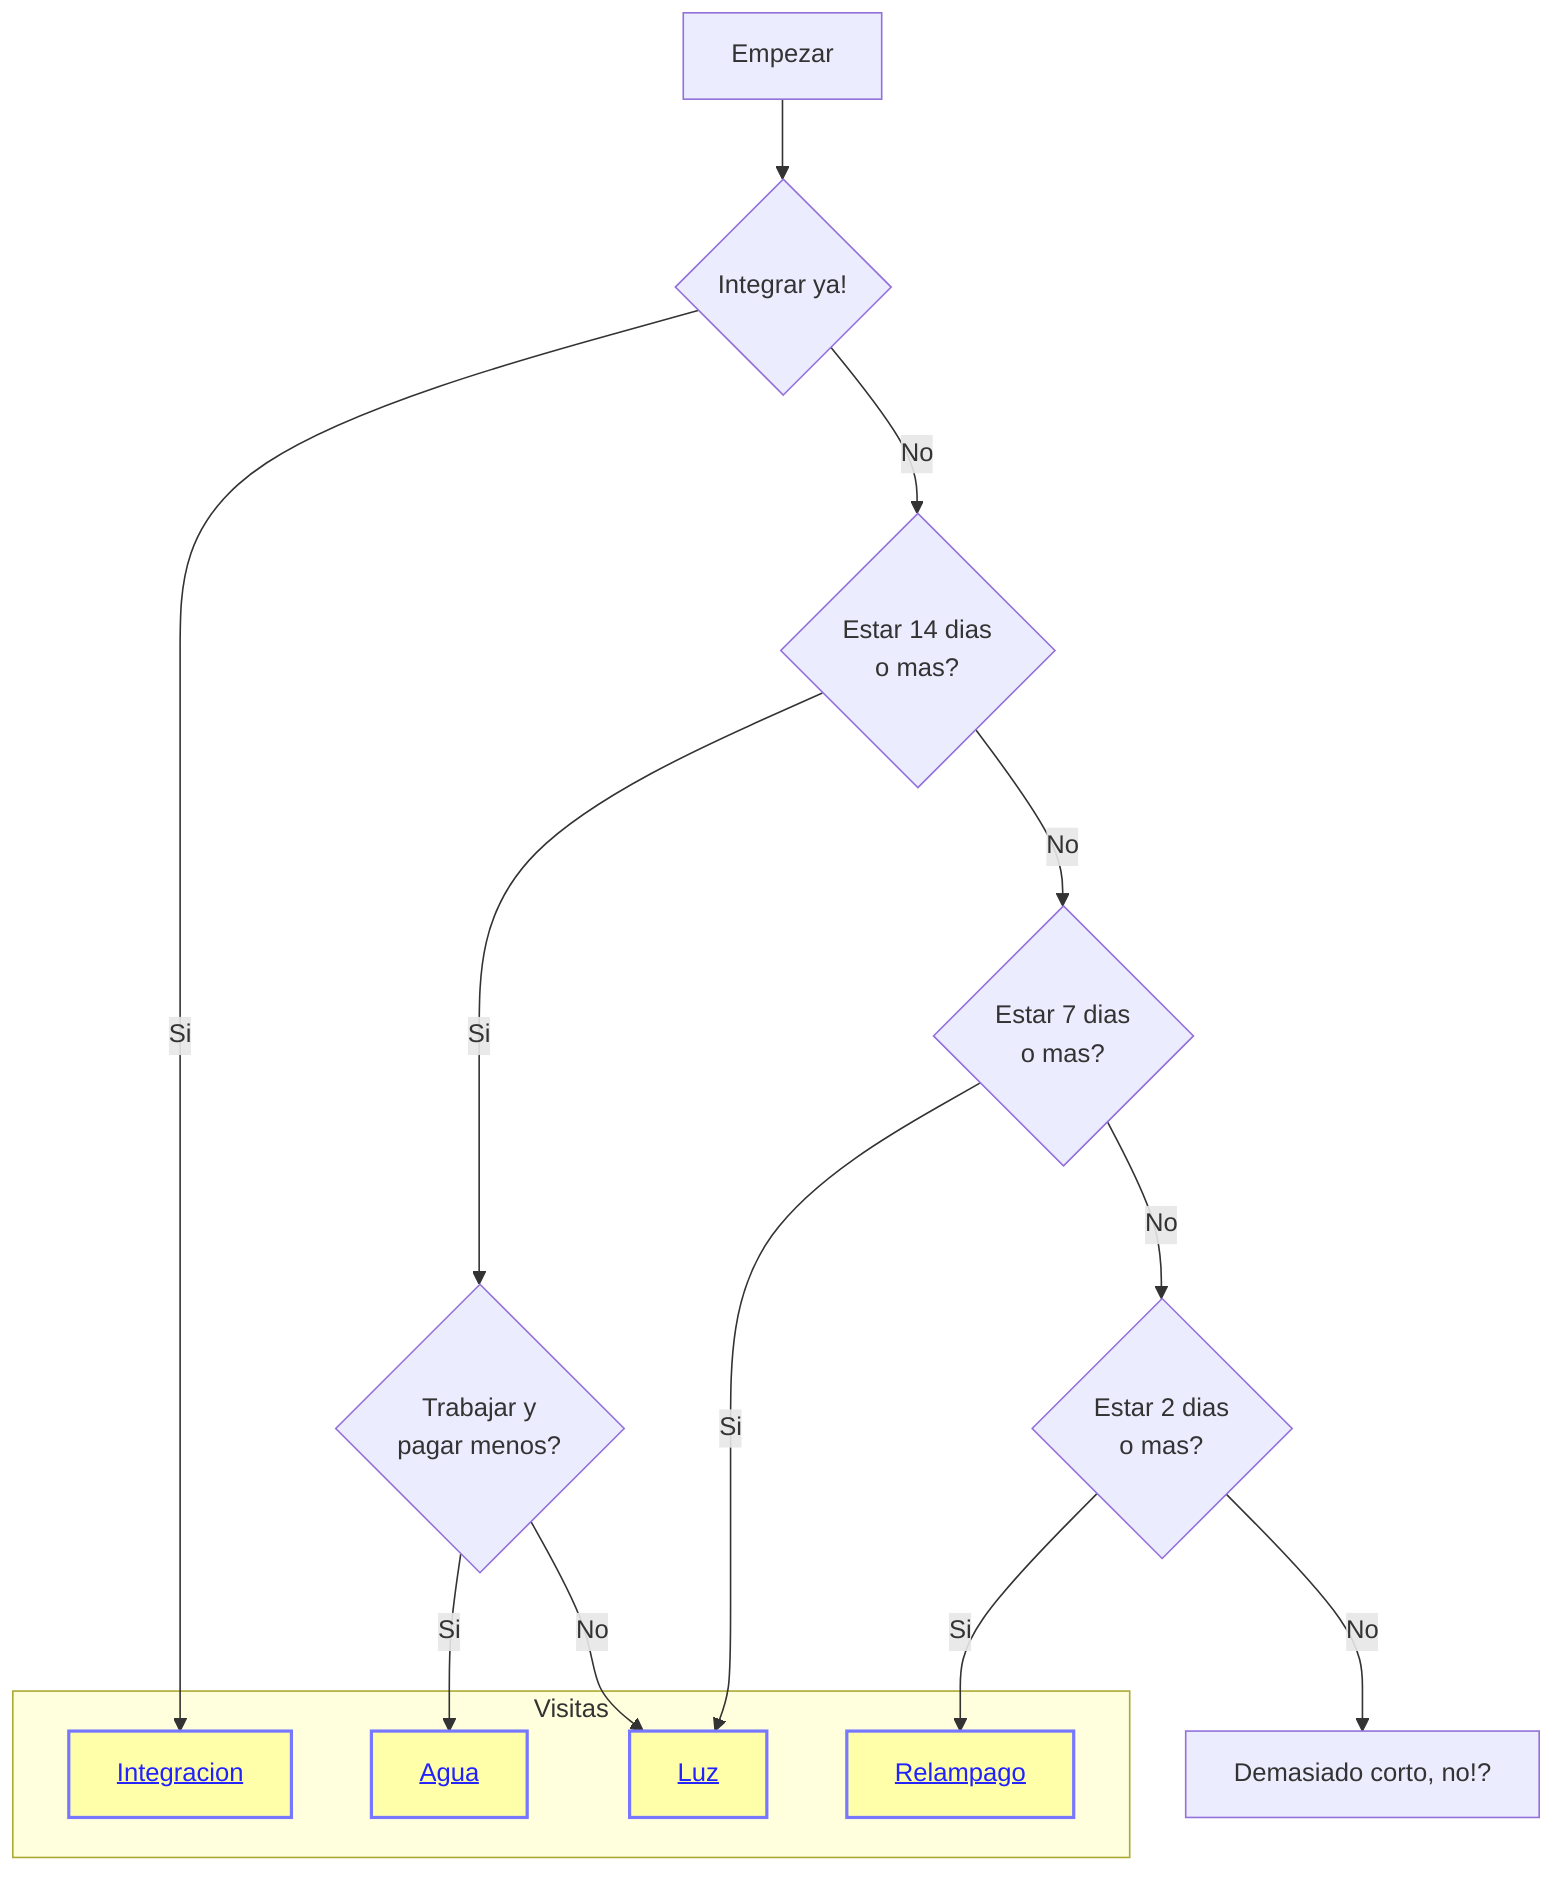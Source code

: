 %% @config(mermaid_config.json)
flowchart TD
    E[Empezar] --> QInt{Integrar ya!}
    QInt -- Si --> VInt[Integracion]:::cVisita
    QInt -- No --> QAgua{Estar 14 dias\no mas?}
    QAgua -- Si --> QTrabajar{Trabajar y\npagar menos?}
    QAgua -- No --> QLuz{Estar 7 dias\no mas?}
    QTrabajar -- Si --> VAgua[Agua]:::cVisita
    QTrabajar -- No --> VLuz[Luz]:::cVisita
    QLuz -- Si --> VLuz
    QLuz -- No --> QRelamp{Estar 2 dias\no mas?}
    QRelamp -- Si --> VRelamp[Relampago]:::cVisita
    QRelamp -- No --> VNinguna[Demasiado corto, no!?]
    subgraph Visitas
        VInt
        VAgua
        VLuz
        VRelamp
    end
    classDef cVisita fill:#ffffaa,color:#2222ff,stroke:#7777ff,stroke-width:2px,text-decoration:underline;
    click VInt "https://www.ecoaldeaespiral.com/p/visita-de-integracion.html" "Visit de Integracion"
    click VAgua "https://www.ecoaldeaespiral.com/p/visita-de-agua.html" "Visit de Agua"
    click VLuz "https://www.ecoaldeaespiral.com/p/visitas-de-luz.html" "Visit de Luz"
    click VRelamp "https://www.ecoaldeaespiral.com/p/visita-relampago.html" "Visit de Relampago"